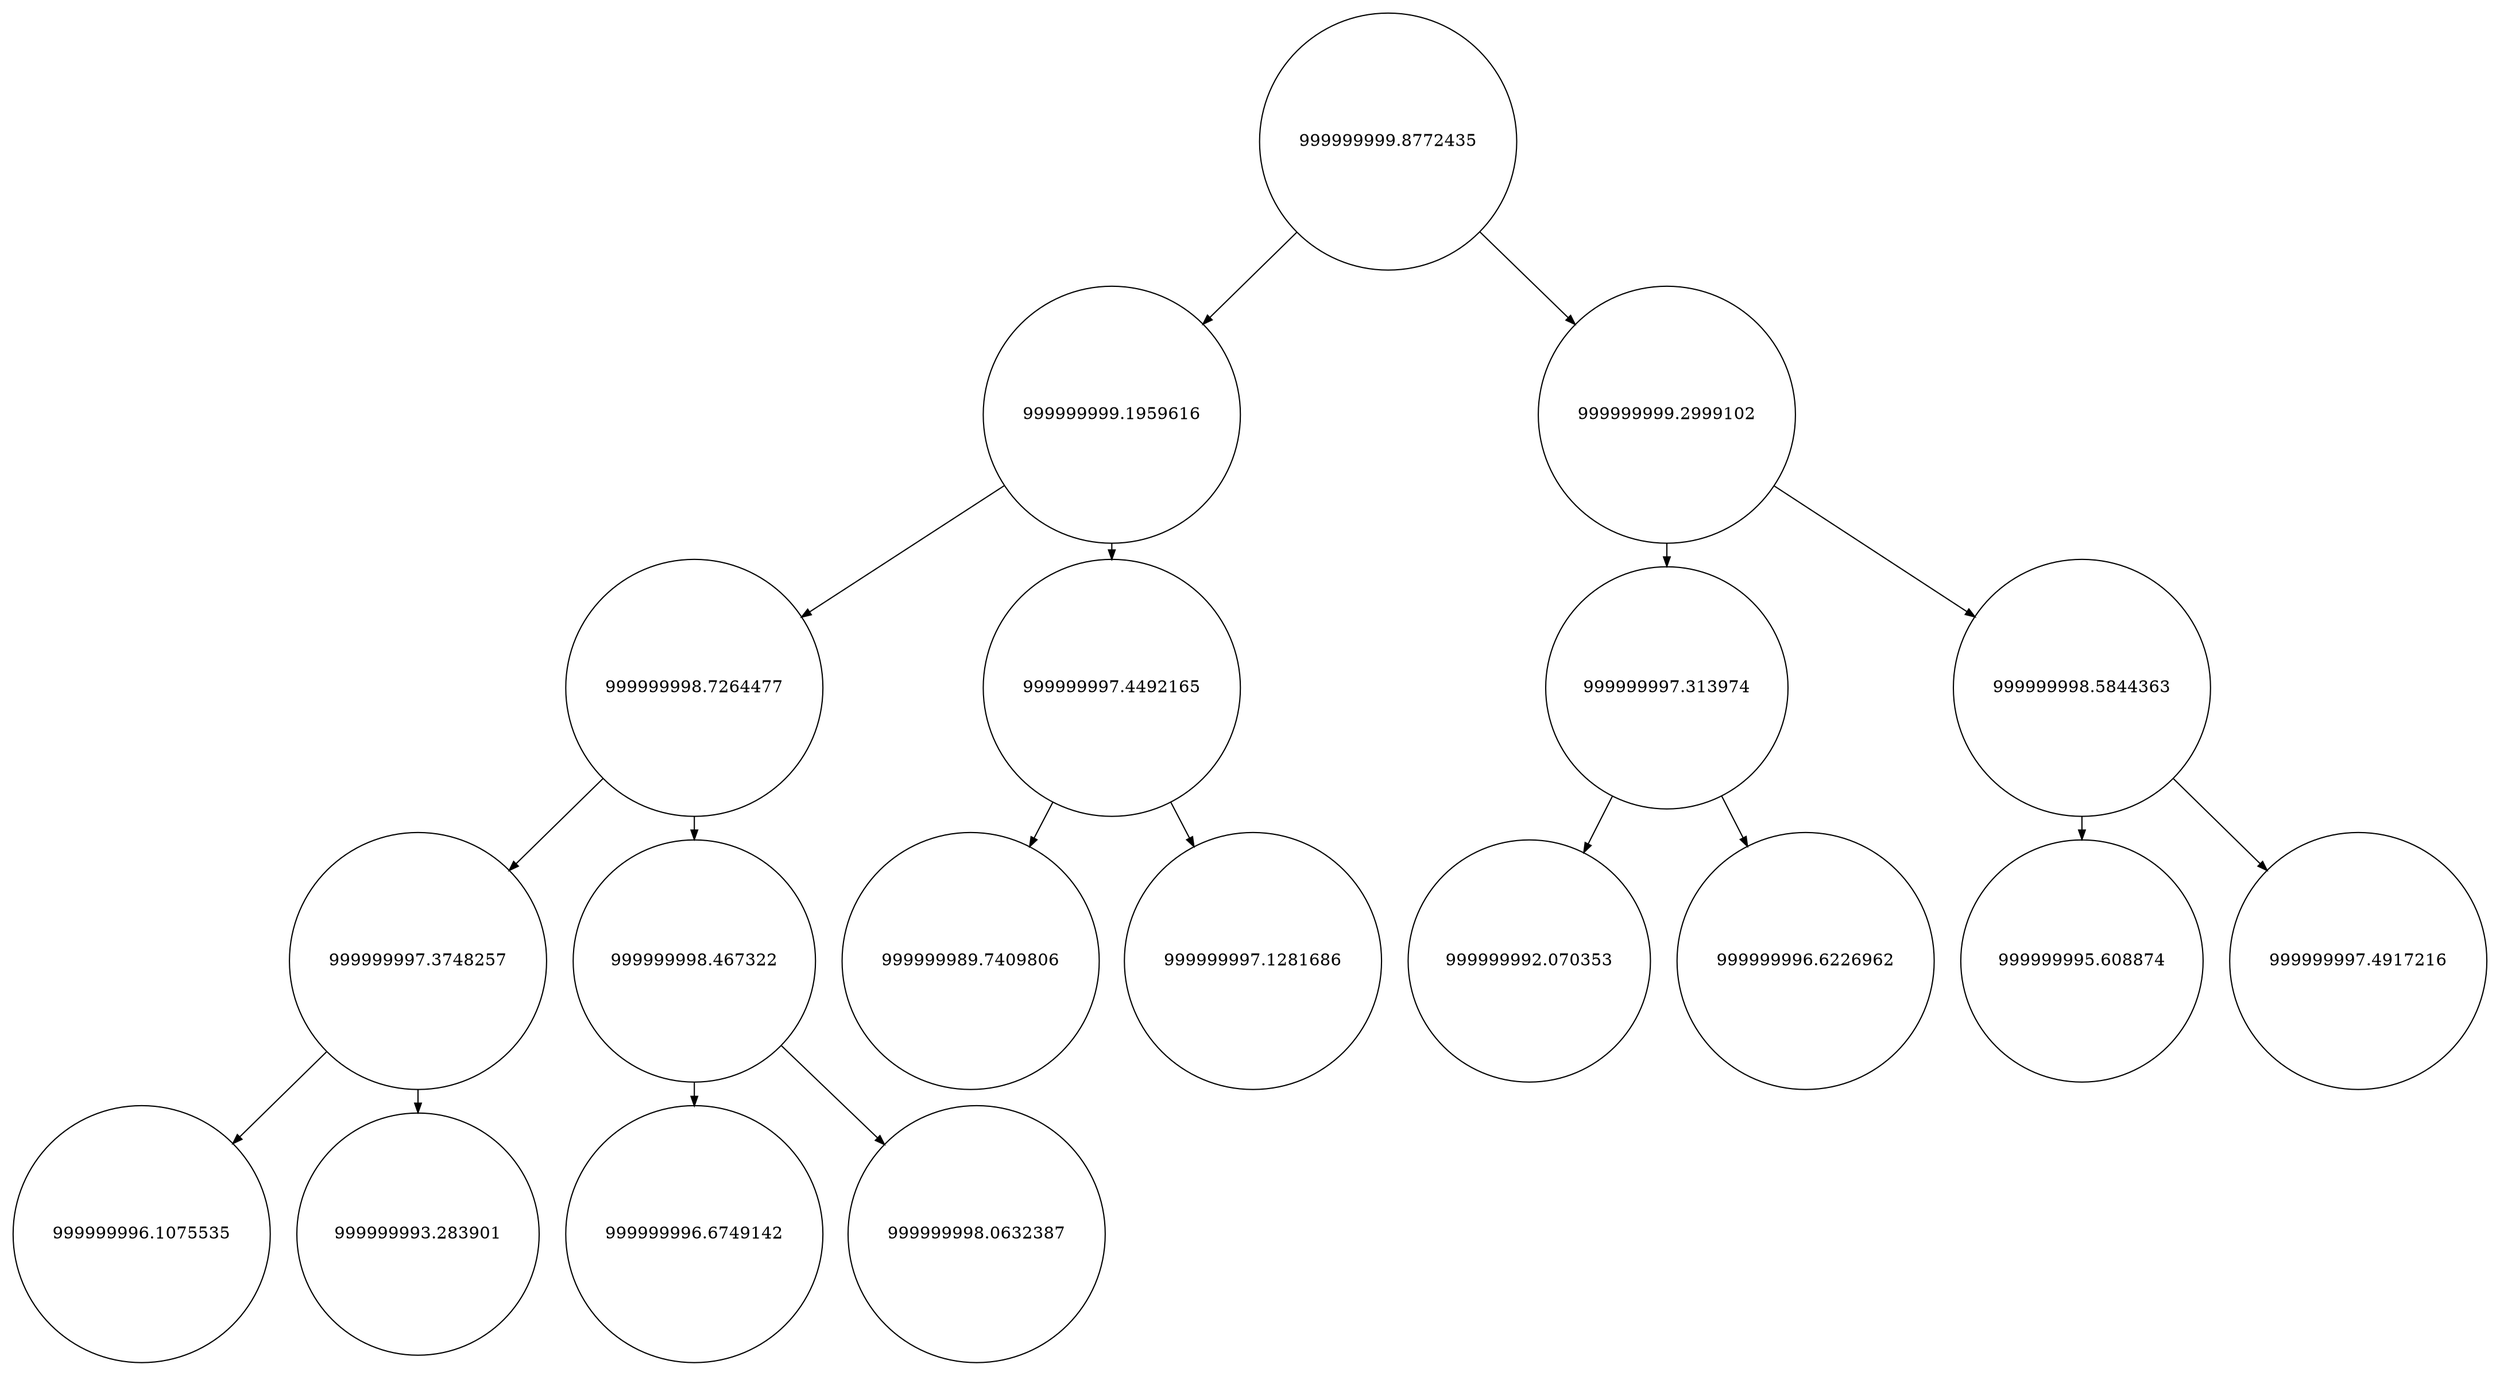 
    digraph G {
    nodesep=0.3;
    ranksep=0.2;
    margin=0.1;
    node [shape=circle];
    edge [arrowsize=0.8];
    1 -> 2[side=left];
1 -> 3;
2 -> 4[side=left];
2 -> 5;
3 -> 6[side=left];
3 -> 7;
4 -> 8[side=left];
4 -> 9;
5 -> 10[side=left];
5 -> 11;
6 -> 12[side=left];
6 -> 13;
7 -> 14[side=left];
7 -> 15;
8 -> 16[side=left];
8 -> 17;
9 -> 18[side=left];
9 -> 19;
1[label="999999999.8772435"]
2[label="999999999.1959616"]
3[label="999999999.2999102"]
4[label="999999998.7264477"]
5[label="999999997.4492165"]
6[label="999999997.313974"]
7[label="999999998.5844363"]
8[label="999999997.3748257"]
9[label="999999998.467322"]
10[label="999999989.7409806"]
11[label="999999997.1281686"]
12[label="999999992.070353"]
13[label="999999996.6226962"]
14[label="999999995.608874"]
15[label="999999997.4917216"]
16[label="999999996.1075535"]
17[label="999999993.283901"]
18[label="999999996.6749142"]
19[label="999999998.0632387"]}